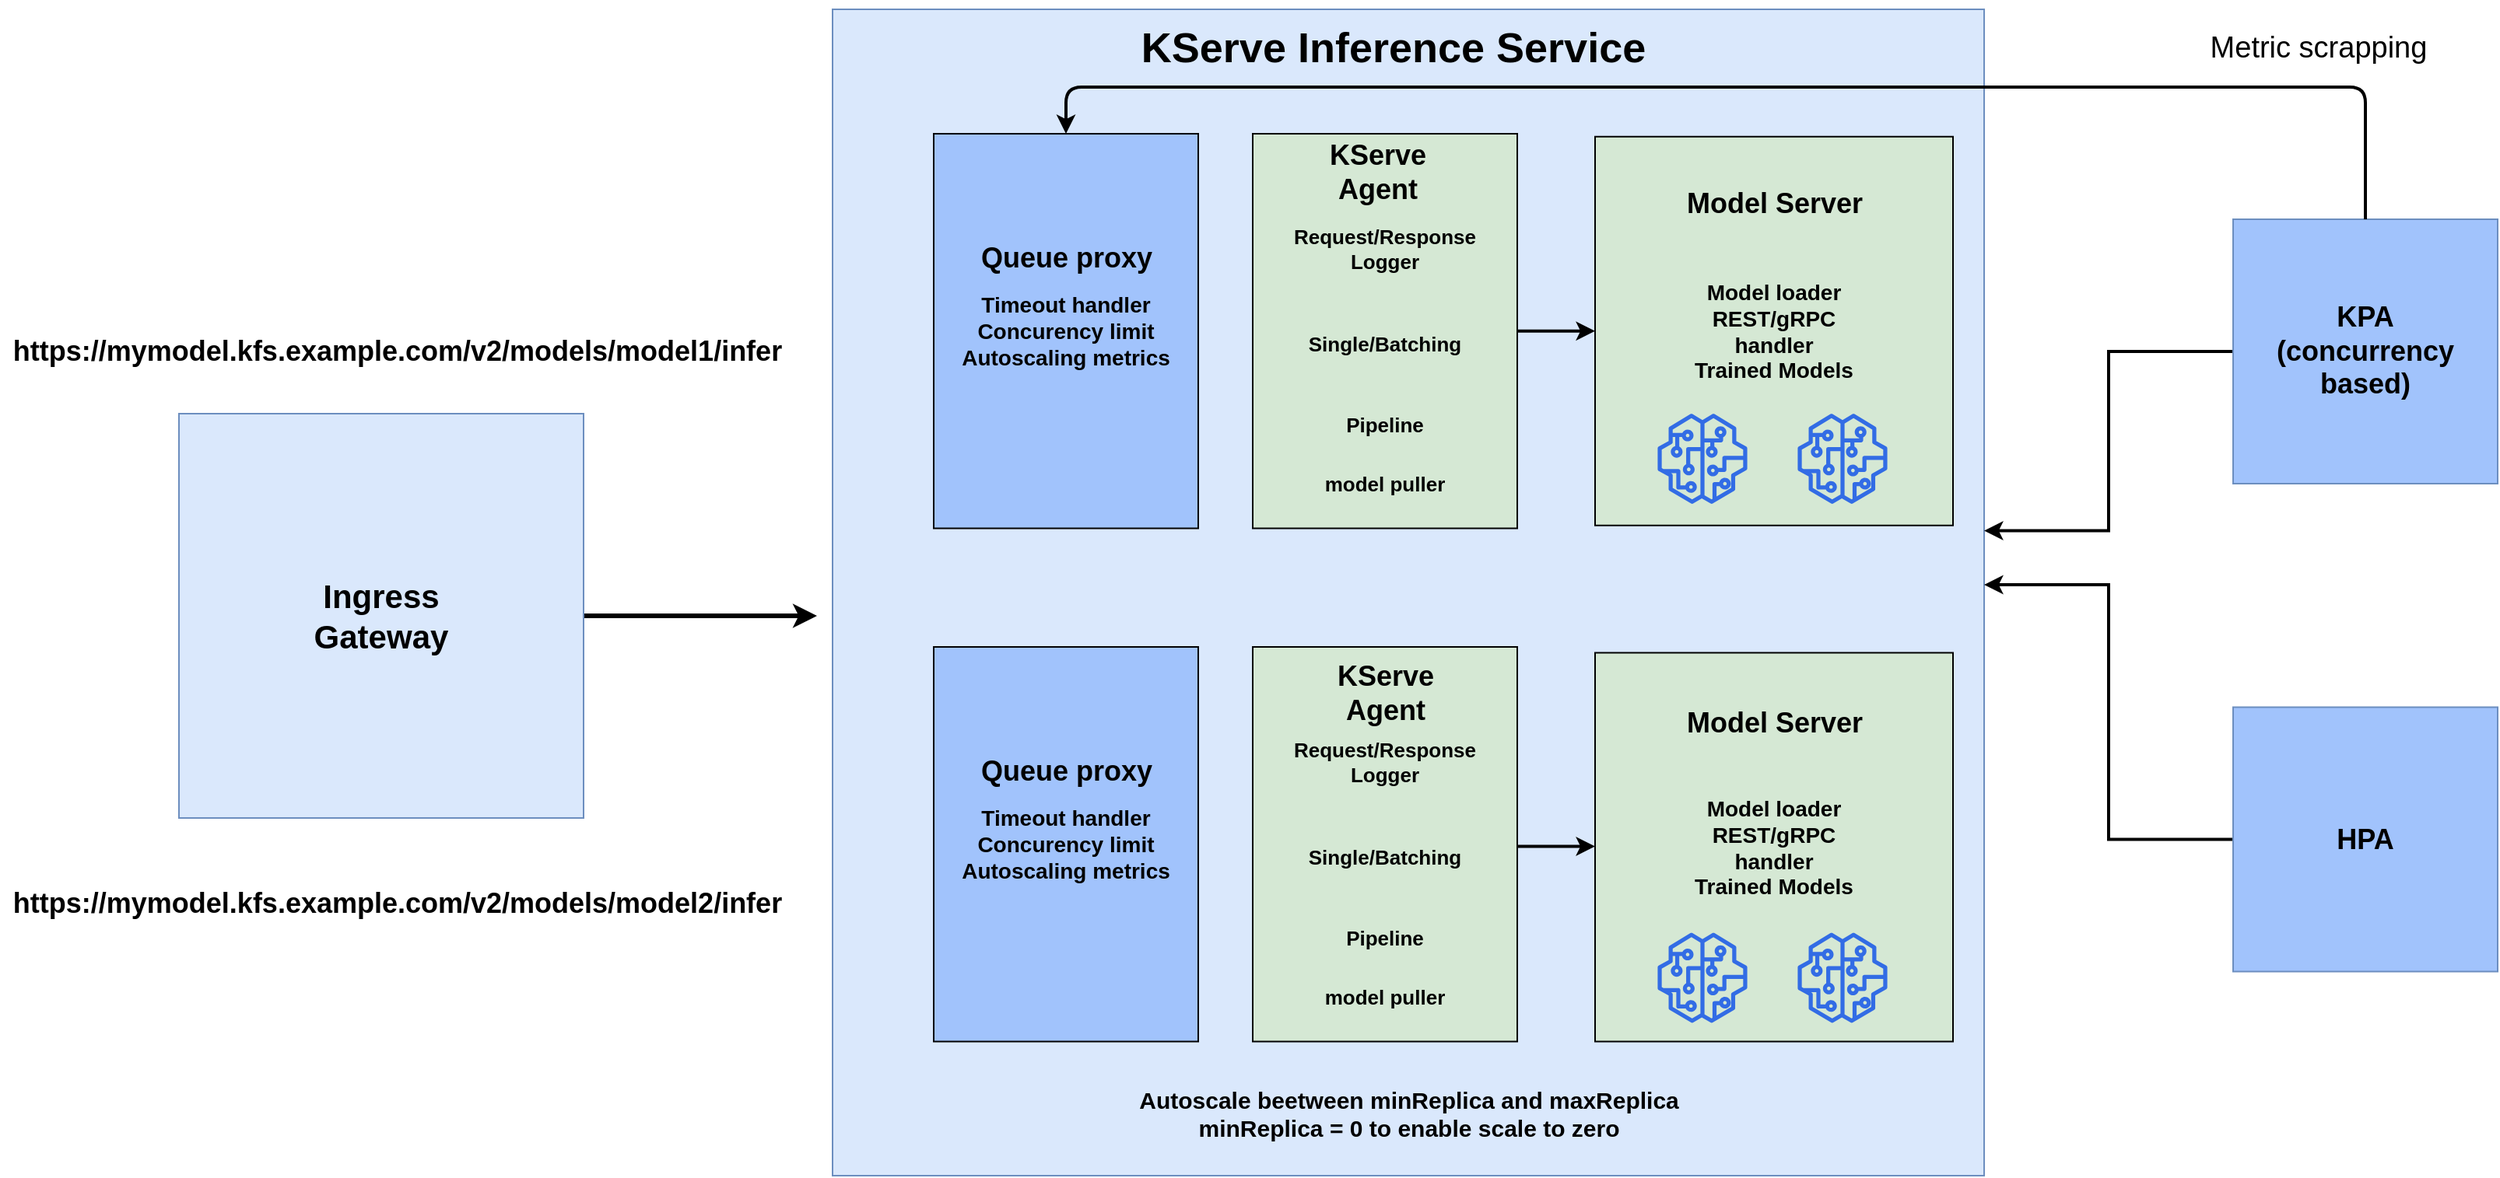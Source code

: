<mxfile version="14.9.6" type="device" pages="2"><diagram id="a4Oi0HhrenO0KpW0H4HS" name="MVP"><mxGraphModel dx="2770" dy="1205" grid="1" gridSize="10" guides="1" tooltips="1" connect="1" arrows="1" fold="1" page="1" pageScale="1" pageWidth="850" pageHeight="1100" math="0" shadow="0"><root><mxCell id="0"/><mxCell id="1" parent="0"/><mxCell id="6TW1uwYbjapUNHIVOwlv-11" value="" style="rounded=0;whiteSpace=wrap;html=1;fillColor=#dae8fc;strokeColor=#6c8ebf;" vertex="1" parent="1"><mxGeometry x="70" y="170" width="740" height="750" as="geometry"/></mxCell><mxCell id="6TW1uwYbjapUNHIVOwlv-22" value="&lt;h5 style=&quot;font-size: 13px&quot;&gt;&lt;font style=&quot;font-size: 13px&quot;&gt;&lt;font style=&quot;line-height: 120% ; font-size: 13px&quot;&gt;&lt;br&gt;&lt;/font&gt;&lt;/font&gt;&lt;/h5&gt;&lt;h5 style=&quot;font-size: 13px&quot;&gt;&lt;font style=&quot;font-size: 13px&quot;&gt;&lt;font style=&quot;line-height: 120% ; font-size: 13px&quot;&gt;Request/Response&lt;br&gt;&lt;/font&gt;&lt;font style=&quot;line-height: 120% ; font-size: 13px&quot;&gt;Logger&lt;/font&gt;&lt;/font&gt;&lt;/h5&gt;&lt;h5 style=&quot;font-size: 13px&quot;&gt;&lt;font style=&quot;font-size: 13px&quot;&gt;&lt;font style=&quot;line-height: 120% ; font-size: 13px&quot;&gt;&lt;br&gt;&lt;/font&gt;&lt;font style=&quot;line-height: 120% ; font-size: 13px&quot;&gt;Single/Batching&lt;/font&gt;&lt;/font&gt;&lt;/h5&gt;&lt;h5 style=&quot;font-size: 13px&quot;&gt;&lt;font style=&quot;font-size: 13px&quot;&gt;&lt;font style=&quot;line-height: 120% ; font-size: 13px&quot;&gt;&lt;br&gt;&lt;/font&gt;&lt;font style=&quot;line-height: 120% ; font-size: 13px&quot;&gt;Pipeline&lt;/font&gt;&lt;/font&gt;&lt;/h5&gt;&lt;h5 style=&quot;font-size: 13px&quot;&gt;&lt;font style=&quot;line-height: 120% ; font-size: 13px&quot;&gt;model puller&lt;/font&gt;&lt;/h5&gt;" style="rounded=0;whiteSpace=wrap;html=1;fillColor=#D5E8D4;" vertex="1" parent="1"><mxGeometry x="340" y="250" width="170" height="253.75" as="geometry"/></mxCell><mxCell id="6TW1uwYbjapUNHIVOwlv-31" value="&lt;h2&gt;KServe&lt;br&gt;Agent&lt;/h2&gt;" style="text;html=1;align=center;verticalAlign=middle;resizable=0;points=[];autosize=1;strokeColor=none;" vertex="1" parent="1"><mxGeometry x="380" y="245" width="80" height="60" as="geometry"/></mxCell><mxCell id="6TW1uwYbjapUNHIVOwlv-53" style="edgeStyle=orthogonalEdgeStyle;rounded=0;orthogonalLoop=1;jettySize=auto;html=1;strokeWidth=3;" edge="1" parent="1" source="6TW1uwYbjapUNHIVOwlv-13"><mxGeometry relative="1" as="geometry"><mxPoint x="60" y="560" as="targetPoint"/></mxGeometry></mxCell><mxCell id="6TW1uwYbjapUNHIVOwlv-13" value="&lt;h2 style=&quot;font-size: 21px&quot;&gt;Ingress&lt;br&gt;Gateway&lt;/h2&gt;" style="whiteSpace=wrap;html=1;aspect=fixed;fillColor=#dae8fc;strokeColor=#6c8ebf;" vertex="1" parent="1"><mxGeometry x="-350" y="430" width="260" height="260" as="geometry"/></mxCell><mxCell id="6TW1uwYbjapUNHIVOwlv-50" style="edgeStyle=orthogonalEdgeStyle;rounded=0;orthogonalLoop=1;jettySize=auto;html=1;entryX=1;entryY=0.447;entryDx=0;entryDy=0;entryPerimeter=0;strokeWidth=2;" edge="1" parent="1" source="6TW1uwYbjapUNHIVOwlv-18" target="6TW1uwYbjapUNHIVOwlv-11"><mxGeometry relative="1" as="geometry"/></mxCell><mxCell id="6TW1uwYbjapUNHIVOwlv-18" value="&lt;h2&gt;KPA&lt;br&gt;(concurrency&lt;br&gt;based)&lt;/h2&gt;" style="whiteSpace=wrap;html=1;aspect=fixed;strokeColor=#6c8ebf;fillColor=#A1C3FC;" vertex="1" parent="1"><mxGeometry x="970" y="305" width="170" height="170" as="geometry"/></mxCell><mxCell id="6TW1uwYbjapUNHIVOwlv-20" value="&lt;h4 style=&quot;font-size: 14px&quot;&gt;Timeout handler&lt;br&gt;Concurency limit&lt;br&gt;Autoscaling metrics&lt;/h4&gt;" style="rounded=0;whiteSpace=wrap;html=1;fillColor=#A1C3FC;" vertex="1" parent="1"><mxGeometry x="135" y="250" width="170" height="253.75" as="geometry"/></mxCell><mxCell id="6TW1uwYbjapUNHIVOwlv-24" value="&lt;h4 style=&quot;font-size: 14px&quot;&gt;Model loader&lt;br&gt;REST/gRPC&lt;br&gt;handler&lt;br&gt;Trained Models&lt;/h4&gt;" style="rounded=0;whiteSpace=wrap;html=1;fillColor=#D5E8D4;" vertex="1" parent="1"><mxGeometry x="560" y="251.88" width="230" height="250" as="geometry"/></mxCell><mxCell id="6TW1uwYbjapUNHIVOwlv-28" value="&lt;h2&gt;Queue proxy&lt;/h2&gt;" style="text;html=1;align=center;verticalAlign=middle;resizable=0;points=[];autosize=1;strokeColor=none;" vertex="1" parent="1"><mxGeometry x="155" y="305" width="130" height="50" as="geometry"/></mxCell><mxCell id="6TW1uwYbjapUNHIVOwlv-26" value="" style="outlineConnect=0;fontColor=#232F3E;gradientColor=none;strokeColor=none;dashed=0;verticalLabelPosition=bottom;verticalAlign=top;align=center;html=1;fontSize=12;fontStyle=0;aspect=fixed;pointerEvents=1;shape=mxgraph.aws4.sagemaker_model;fillColor=#326CE5;" vertex="1" parent="1"><mxGeometry x="600" y="430" width="58" height="58" as="geometry"/></mxCell><mxCell id="6TW1uwYbjapUNHIVOwlv-33" value="&lt;h2&gt;Model Server&lt;/h2&gt;" style="text;html=1;align=center;verticalAlign=middle;resizable=0;points=[];autosize=1;strokeColor=none;" vertex="1" parent="1"><mxGeometry x="610" y="270" width="130" height="50" as="geometry"/></mxCell><mxCell id="6TW1uwYbjapUNHIVOwlv-34" value="&lt;h5 style=&quot;font-size: 13px&quot;&gt;&lt;font style=&quot;font-size: 13px&quot;&gt;&lt;font style=&quot;line-height: 120% ; font-size: 13px&quot;&gt;&lt;br&gt;&lt;/font&gt;&lt;/font&gt;&lt;/h5&gt;&lt;h5 style=&quot;font-size: 13px&quot;&gt;&lt;font style=&quot;font-size: 13px&quot;&gt;&lt;font style=&quot;line-height: 120% ; font-size: 13px&quot;&gt;Request/Response&lt;br&gt;&lt;/font&gt;&lt;font style=&quot;line-height: 120% ; font-size: 13px&quot;&gt;Logger&lt;/font&gt;&lt;/font&gt;&lt;/h5&gt;&lt;h5 style=&quot;font-size: 13px&quot;&gt;&lt;font style=&quot;font-size: 13px&quot;&gt;&lt;font style=&quot;line-height: 120% ; font-size: 13px&quot;&gt;&lt;br&gt;&lt;/font&gt;&lt;font style=&quot;line-height: 120% ; font-size: 13px&quot;&gt;Single/Batching&lt;/font&gt;&lt;/font&gt;&lt;/h5&gt;&lt;h5 style=&quot;font-size: 13px&quot;&gt;&lt;font style=&quot;font-size: 13px&quot;&gt;&lt;font style=&quot;line-height: 120% ; font-size: 13px&quot;&gt;&lt;br&gt;&lt;/font&gt;&lt;font style=&quot;line-height: 120% ; font-size: 13px&quot;&gt;Pipeline&lt;/font&gt;&lt;/font&gt;&lt;/h5&gt;&lt;h5 style=&quot;font-size: 13px&quot;&gt;&lt;font style=&quot;line-height: 120% ; font-size: 13px&quot;&gt;model puller&lt;/font&gt;&lt;/h5&gt;" style="rounded=0;whiteSpace=wrap;html=1;fillColor=#D5E8D4;" vertex="1" parent="1"><mxGeometry x="340" y="580" width="170" height="253.75" as="geometry"/></mxCell><mxCell id="6TW1uwYbjapUNHIVOwlv-35" value="&lt;h2&gt;KServe&lt;br&gt;Agent&lt;/h2&gt;" style="text;html=1;align=center;verticalAlign=middle;resizable=0;points=[];autosize=1;strokeColor=none;" vertex="1" parent="1"><mxGeometry x="385" y="580" width="80" height="60" as="geometry"/></mxCell><mxCell id="6TW1uwYbjapUNHIVOwlv-38" value="&lt;h4 style=&quot;font-size: 14px&quot;&gt;Timeout handler&lt;br&gt;Concurency limit&lt;br&gt;Autoscaling metrics&lt;/h4&gt;" style="rounded=0;whiteSpace=wrap;html=1;fillColor=#A1C3FC;" vertex="1" parent="1"><mxGeometry x="135" y="580" width="170" height="253.75" as="geometry"/></mxCell><mxCell id="6TW1uwYbjapUNHIVOwlv-39" value="&lt;h2&gt;Queue proxy&lt;/h2&gt;" style="text;html=1;align=center;verticalAlign=middle;resizable=0;points=[];autosize=1;strokeColor=none;" vertex="1" parent="1"><mxGeometry x="155" y="635" width="130" height="50" as="geometry"/></mxCell><mxCell id="6TW1uwYbjapUNHIVOwlv-40" value="" style="outlineConnect=0;fontColor=#232F3E;gradientColor=none;strokeColor=none;dashed=0;verticalLabelPosition=bottom;verticalAlign=top;align=center;html=1;fontSize=12;fontStyle=0;aspect=fixed;pointerEvents=1;shape=mxgraph.aws4.sagemaker_model;fillColor=#326CE5;" vertex="1" parent="1"><mxGeometry x="690" y="430" width="58" height="58" as="geometry"/></mxCell><mxCell id="6TW1uwYbjapUNHIVOwlv-41" value="&lt;h4 style=&quot;font-size: 14px&quot;&gt;Model loader&lt;br&gt;REST/gRPC&lt;br&gt;handler&lt;br&gt;Trained Models&lt;/h4&gt;" style="rounded=0;whiteSpace=wrap;html=1;fillColor=#D5E8D4;" vertex="1" parent="1"><mxGeometry x="560" y="583.75" width="230" height="250" as="geometry"/></mxCell><mxCell id="6TW1uwYbjapUNHIVOwlv-42" value="" style="outlineConnect=0;fontColor=#232F3E;gradientColor=none;strokeColor=none;dashed=0;verticalLabelPosition=bottom;verticalAlign=top;align=center;html=1;fontSize=12;fontStyle=0;aspect=fixed;pointerEvents=1;shape=mxgraph.aws4.sagemaker_model;fillColor=#326CE5;" vertex="1" parent="1"><mxGeometry x="600" y="763.75" width="58" height="58" as="geometry"/></mxCell><mxCell id="6TW1uwYbjapUNHIVOwlv-43" value="&lt;h2&gt;Model Server&lt;/h2&gt;" style="text;html=1;align=center;verticalAlign=middle;resizable=0;points=[];autosize=1;strokeColor=none;" vertex="1" parent="1"><mxGeometry x="610" y="603.75" width="130" height="50" as="geometry"/></mxCell><mxCell id="6TW1uwYbjapUNHIVOwlv-44" value="" style="outlineConnect=0;fontColor=#232F3E;gradientColor=none;strokeColor=none;dashed=0;verticalLabelPosition=bottom;verticalAlign=top;align=center;html=1;fontSize=12;fontStyle=0;aspect=fixed;pointerEvents=1;shape=mxgraph.aws4.sagemaker_model;fillColor=#326CE5;" vertex="1" parent="1"><mxGeometry x="690" y="763.75" width="58" height="58" as="geometry"/></mxCell><mxCell id="6TW1uwYbjapUNHIVOwlv-45" value="&lt;h2 style=&quot;text-align: justify&quot;&gt;&lt;font style=&quot;font-size: 27px&quot;&gt;KServe Inference Service&lt;/font&gt;&lt;/h2&gt;" style="text;html=1;align=center;verticalAlign=middle;resizable=0;points=[];autosize=1;strokeColor=none;" vertex="1" parent="1"><mxGeometry x="260" y="170" width="340" height="50" as="geometry"/></mxCell><mxCell id="6TW1uwYbjapUNHIVOwlv-49" style="edgeStyle=orthogonalEdgeStyle;rounded=0;orthogonalLoop=1;jettySize=auto;html=1;strokeWidth=2;" edge="1" parent="1" source="6TW1uwYbjapUNHIVOwlv-47" target="6TW1uwYbjapUNHIVOwlv-11"><mxGeometry relative="1" as="geometry"><Array as="points"><mxPoint x="890" y="704"/><mxPoint x="890" y="540"/></Array></mxGeometry></mxCell><mxCell id="6TW1uwYbjapUNHIVOwlv-47" value="&lt;h2&gt;HPA&lt;/h2&gt;" style="whiteSpace=wrap;html=1;aspect=fixed;strokeColor=#6c8ebf;fillColor=#A1C3FC;" vertex="1" parent="1"><mxGeometry x="970" y="618.75" width="170" height="170" as="geometry"/></mxCell><mxCell id="6TW1uwYbjapUNHIVOwlv-48" value="&lt;h3 style=&quot;font-size: 15px&quot;&gt;Autoscale beetween minReplica and maxReplica&lt;br&gt;minReplica = 0 to enable scale to zero&lt;/h3&gt;" style="text;html=1;align=center;verticalAlign=middle;resizable=0;points=[];autosize=1;strokeColor=none;" vertex="1" parent="1"><mxGeometry x="260" y="850" width="360" height="60" as="geometry"/></mxCell><mxCell id="6TW1uwYbjapUNHIVOwlv-55" value="" style="endArrow=classic;html=1;strokeWidth=2;entryX=0.5;entryY=0;entryDx=0;entryDy=0;exitX=0.5;exitY=0;exitDx=0;exitDy=0;" edge="1" parent="1" source="6TW1uwYbjapUNHIVOwlv-18" target="6TW1uwYbjapUNHIVOwlv-20"><mxGeometry width="50" height="50" relative="1" as="geometry"><mxPoint x="1040" y="240" as="sourcePoint"/><mxPoint x="220" y="440" as="targetPoint"/><Array as="points"><mxPoint x="1055" y="220"/><mxPoint x="220" y="220"/></Array></mxGeometry></mxCell><mxCell id="6TW1uwYbjapUNHIVOwlv-59" value="&lt;h4&gt;&lt;font style=&quot;font-size: 18px&quot;&gt;https://mymodel.kfs.example.com/v2/models/model1/infer&lt;/font&gt;&lt;/h4&gt;" style="text;html=1;align=center;verticalAlign=middle;resizable=0;points=[];autosize=1;strokeColor=none;" vertex="1" parent="1"><mxGeometry x="-465" y="365" width="510" height="50" as="geometry"/></mxCell><mxCell id="6TW1uwYbjapUNHIVOwlv-60" value="&lt;h4&gt;&lt;font style=&quot;font-size: 18px&quot;&gt;https://mymodel.kfs.example.com/v2/models/model2/infer&lt;/font&gt;&lt;/h4&gt;" style="text;html=1;align=center;verticalAlign=middle;resizable=0;points=[];autosize=1;strokeColor=none;" vertex="1" parent="1"><mxGeometry x="-465" y="720" width="510" height="50" as="geometry"/></mxCell><mxCell id="6TW1uwYbjapUNHIVOwlv-64" value="" style="endArrow=classic;html=1;strokeWidth=2;entryX=0;entryY=0.5;entryDx=0;entryDy=0;exitX=1;exitY=0.5;exitDx=0;exitDy=0;" edge="1" parent="1" source="6TW1uwYbjapUNHIVOwlv-22" target="6TW1uwYbjapUNHIVOwlv-24"><mxGeometry width="50" height="50" relative="1" as="geometry"><mxPoint x="420" y="390" as="sourcePoint"/><mxPoint x="470" y="340" as="targetPoint"/></mxGeometry></mxCell><mxCell id="6TW1uwYbjapUNHIVOwlv-65" value="" style="endArrow=classic;html=1;strokeWidth=2;entryX=0;entryY=0.5;entryDx=0;entryDy=0;exitX=1;exitY=0.5;exitDx=0;exitDy=0;" edge="1" parent="1"><mxGeometry width="50" height="50" relative="1" as="geometry"><mxPoint x="510" y="708.245" as="sourcePoint"/><mxPoint x="560" y="708.25" as="targetPoint"/></mxGeometry></mxCell><mxCell id="6TW1uwYbjapUNHIVOwlv-66" value="&lt;font style=&quot;font-size: 19px&quot;&gt;Metric scrapping&lt;/font&gt;" style="text;html=1;strokeColor=none;fillColor=none;align=center;verticalAlign=middle;whiteSpace=wrap;rounded=0;" vertex="1" parent="1"><mxGeometry x="940" y="185" width="170" height="20" as="geometry"/></mxCell></root></mxGraphModel></diagram><diagram id="szd783icPxxVaWb9XuCf" name="TheKitchenSync"><mxGraphModel dx="768" dy="482" grid="1" gridSize="10" guides="1" tooltips="1" connect="1" arrows="1" fold="1" page="1" pageScale="1" pageWidth="850" pageHeight="1100" math="0" shadow="0"><root><mxCell id="xSsvjCb_LCCvwnGaQfP1-0"/><mxCell id="xSsvjCb_LCCvwnGaQfP1-1" parent="xSsvjCb_LCCvwnGaQfP1-0"/><mxCell id="ORD18R_dgdstGrkUkIjQ-20" value="" style="endArrow=none;dashed=1;html=1;strokeColor=#67AB9F;entryX=1;entryY=0;entryDx=0;entryDy=0;entryPerimeter=0;exitX=1.004;exitY=0.004;exitDx=0;exitDy=0;exitPerimeter=0;" parent="xSsvjCb_LCCvwnGaQfP1-1" source="ORD18R_dgdstGrkUkIjQ-3" target="ORD18R_dgdstGrkUkIjQ-11" edge="1"><mxGeometry width="50" height="50" relative="1" as="geometry"><mxPoint x="500" y="371" as="sourcePoint"/><mxPoint x="601" y="158.01" as="targetPoint"/></mxGeometry></mxCell><mxCell id="ORD18R_dgdstGrkUkIjQ-1" value="" style="endArrow=none;dashed=1;html=1;strokeColor=#67AB9F;entryX=1;entryY=0.943;entryDx=0;entryDy=0;entryPerimeter=0;exitX=1;exitY=0.996;exitDx=0;exitDy=0;exitPerimeter=0;" parent="xSsvjCb_LCCvwnGaQfP1-1" source="ORD18R_dgdstGrkUkIjQ-3" target="ORD18R_dgdstGrkUkIjQ-11" edge="1"><mxGeometry width="50" height="50" relative="1" as="geometry"><mxPoint x="251.04" y="652.04" as="sourcePoint"/><mxPoint x="400" y="231" as="targetPoint"/></mxGeometry></mxCell><mxCell id="ORD18R_dgdstGrkUkIjQ-3" value="" style="rounded=0;whiteSpace=wrap;html=1;fillColor=#f5f5f5;strokeColor=#666666;fontColor=#333333;" parent="xSsvjCb_LCCvwnGaQfP1-1" vertex="1"><mxGeometry x="540" y="100" width="260" height="221" as="geometry"/></mxCell><mxCell id="ORD18R_dgdstGrkUkIjQ-4" value="Predictor" style="whiteSpace=wrap;html=1;aspect=fixed;fillColor=#d5e8d4;strokeColor=#82b366;" parent="xSsvjCb_LCCvwnGaQfP1-1" vertex="1"><mxGeometry x="700" y="231" width="80" height="80" as="geometry"/></mxCell><mxCell id="ORD18R_dgdstGrkUkIjQ-5" value="&lt;b&gt;:predict&lt;/b&gt;" style="edgeStyle=orthogonalEdgeStyle;rounded=0;orthogonalLoop=1;jettySize=auto;html=1;entryX=0.5;entryY=0;entryDx=0;entryDy=0;startArrow=none;startFill=0;endArrow=classic;endFill=1;" parent="xSsvjCb_LCCvwnGaQfP1-1" source="ORD18R_dgdstGrkUkIjQ-6" target="ORD18R_dgdstGrkUkIjQ-4" edge="1"><mxGeometry relative="1" as="geometry"><mxPoint as="offset"/></mxGeometry></mxCell><mxCell id="ORD18R_dgdstGrkUkIjQ-6" value="Explainer" style="whiteSpace=wrap;html=1;aspect=fixed;fillColor=#dae8fc;strokeColor=#6c8ebf;" parent="xSsvjCb_LCCvwnGaQfP1-1" vertex="1"><mxGeometry x="700" y="111" width="80" height="80" as="geometry"/></mxCell><mxCell id="ORD18R_dgdstGrkUkIjQ-7" value="&lt;b&gt;:explain&lt;/b&gt;" style="edgeStyle=orthogonalEdgeStyle;rounded=0;orthogonalLoop=1;jettySize=auto;html=1;exitX=1.013;exitY=0.2;exitDx=0;exitDy=0;entryX=0;entryY=0.5;entryDx=0;entryDy=0;startArrow=none;startFill=0;endArrow=classic;endFill=1;exitPerimeter=0;fillColor=#f5f5f5;strokeColor=#666666;" parent="xSsvjCb_LCCvwnGaQfP1-1" source="ORD18R_dgdstGrkUkIjQ-9" target="ORD18R_dgdstGrkUkIjQ-6" edge="1"><mxGeometry x="-0.017" y="-10" relative="1" as="geometry"><mxPoint as="offset"/></mxGeometry></mxCell><mxCell id="ORD18R_dgdstGrkUkIjQ-8" value="&lt;b&gt;:predict&lt;/b&gt;" style="edgeStyle=orthogonalEdgeStyle;rounded=0;orthogonalLoop=1;jettySize=auto;html=1;exitX=1;exitY=0.8;exitDx=0;exitDy=0;entryX=0;entryY=0.5;entryDx=0;entryDy=0;startArrow=none;startFill=0;endArrow=classic;endFill=1;exitPerimeter=0;" parent="xSsvjCb_LCCvwnGaQfP1-1" source="ORD18R_dgdstGrkUkIjQ-9" target="ORD18R_dgdstGrkUkIjQ-4" edge="1"><mxGeometry y="-10" relative="1" as="geometry"><mxPoint as="offset"/></mxGeometry></mxCell><mxCell id="ORD18R_dgdstGrkUkIjQ-9" value="Transformer" style="rounded=0;whiteSpace=wrap;html=1;fillColor=#e1d5e7;strokeColor=#9673a6;" parent="xSsvjCb_LCCvwnGaQfP1-1" vertex="1"><mxGeometry x="560" y="111" width="80" height="200" as="geometry"/></mxCell><mxCell id="ORD18R_dgdstGrkUkIjQ-11" value="Default Endpoint" style="rounded=0;whiteSpace=wrap;html=1;fillColor=#f5f5f5;strokeColor=#666666;fontColor=#333333;" parent="xSsvjCb_LCCvwnGaQfP1-1" vertex="1"><mxGeometry x="380" y="141" width="120" height="59" as="geometry"/></mxCell><mxCell id="ORD18R_dgdstGrkUkIjQ-12" value="Canary Endpoint" style="rounded=0;whiteSpace=wrap;html=1;fillColor=#f5f5f5;strokeColor=#666666;fontColor=#333333;" parent="xSsvjCb_LCCvwnGaQfP1-1" vertex="1"><mxGeometry x="380" y="220" width="120" height="59" as="geometry"/></mxCell><mxCell id="ORD18R_dgdstGrkUkIjQ-15" value="" style="verticalLabelPosition=bottom;html=1;verticalAlign=top;align=center;shape=mxgraph.azure.user;fillColor=#fff2cc;strokeColor=#d6b656;" parent="xSsvjCb_LCCvwnGaQfP1-1" vertex="1"><mxGeometry x="200" y="180.5" width="60" height="60" as="geometry"/></mxCell><mxCell id="ORD18R_dgdstGrkUkIjQ-16" value="&lt;b&gt;:predict&lt;br&gt;:explain&lt;/b&gt;" style="edgeStyle=orthogonalEdgeStyle;rounded=0;orthogonalLoop=1;jettySize=auto;html=1;startArrow=none;startFill=0;endArrow=classic;endFill=1;entryX=1;entryY=0.5;entryDx=0;entryDy=0;" parent="xSsvjCb_LCCvwnGaQfP1-1" target="ORD18R_dgdstGrkUkIjQ-17" edge="1"><mxGeometry x="0.091" y="-19" relative="1" as="geometry"><mxPoint x="250" y="211" as="sourcePoint"/><mxPoint x="220" y="165" as="targetPoint"/><mxPoint as="offset"/></mxGeometry></mxCell><mxCell id="ORD18R_dgdstGrkUkIjQ-24" style="edgeStyle=none;rounded=0;orthogonalLoop=1;jettySize=auto;html=1;entryX=0;entryY=0.5;entryDx=0;entryDy=0;startArrow=none;startFill=0;endArrow=classic;endFill=1;strokeColor=#000000;" parent="xSsvjCb_LCCvwnGaQfP1-1" source="ORD18R_dgdstGrkUkIjQ-17" target="ORD18R_dgdstGrkUkIjQ-11" edge="1"><mxGeometry relative="1" as="geometry"/></mxCell><mxCell id="ORD18R_dgdstGrkUkIjQ-26" style="edgeStyle=none;rounded=0;orthogonalLoop=1;jettySize=auto;html=1;entryX=0;entryY=0.5;entryDx=0;entryDy=0;startArrow=none;startFill=0;endArrow=classic;endFill=1;strokeColor=#000000;" parent="xSsvjCb_LCCvwnGaQfP1-1" source="ORD18R_dgdstGrkUkIjQ-17" target="ORD18R_dgdstGrkUkIjQ-12" edge="1"><mxGeometry relative="1" as="geometry"/></mxCell><mxCell id="ORD18R_dgdstGrkUkIjQ-17" value="" style="triangle;whiteSpace=wrap;html=1;rotation=-180;fillColor=#f5f5f5;strokeColor=#666666;fontColor=#333333;" parent="xSsvjCb_LCCvwnGaQfP1-1" vertex="1"><mxGeometry x="320" y="191" width="30" height="40" as="geometry"/></mxCell><mxCell id="ORD18R_dgdstGrkUkIjQ-19" value="" style="endArrow=none;dashed=1;html=1;strokeColor=#67AB9F;entryX=0.02;entryY=0.043;entryDx=0;entryDy=0;entryPerimeter=0;exitX=0.004;exitY=-0.004;exitDx=0;exitDy=0;exitPerimeter=0;" parent="xSsvjCb_LCCvwnGaQfP1-1" source="ORD18R_dgdstGrkUkIjQ-3" target="ORD18R_dgdstGrkUkIjQ-11" edge="1"><mxGeometry width="50" height="50" relative="1" as="geometry"><mxPoint x="140" y="421" as="sourcePoint"/><mxPoint x="160" y="351" as="targetPoint"/></mxGeometry></mxCell><mxCell id="ORD18R_dgdstGrkUkIjQ-2" value="" style="endArrow=none;dashed=1;html=1;strokeColor=#67AB9F;entryX=0;entryY=1;entryDx=0;entryDy=0;entryPerimeter=0;exitX=0.004;exitY=1.004;exitDx=0;exitDy=0;exitPerimeter=0;" parent="xSsvjCb_LCCvwnGaQfP1-1" source="ORD18R_dgdstGrkUkIjQ-3" target="ORD18R_dgdstGrkUkIjQ-11" edge="1"><mxGeometry width="50" height="50" relative="1" as="geometry"><mxPoint x="251.04" y="389.96" as="sourcePoint"/><mxPoint x="402" y="164.01" as="targetPoint"/></mxGeometry></mxCell></root></mxGraphModel></diagram></mxfile>